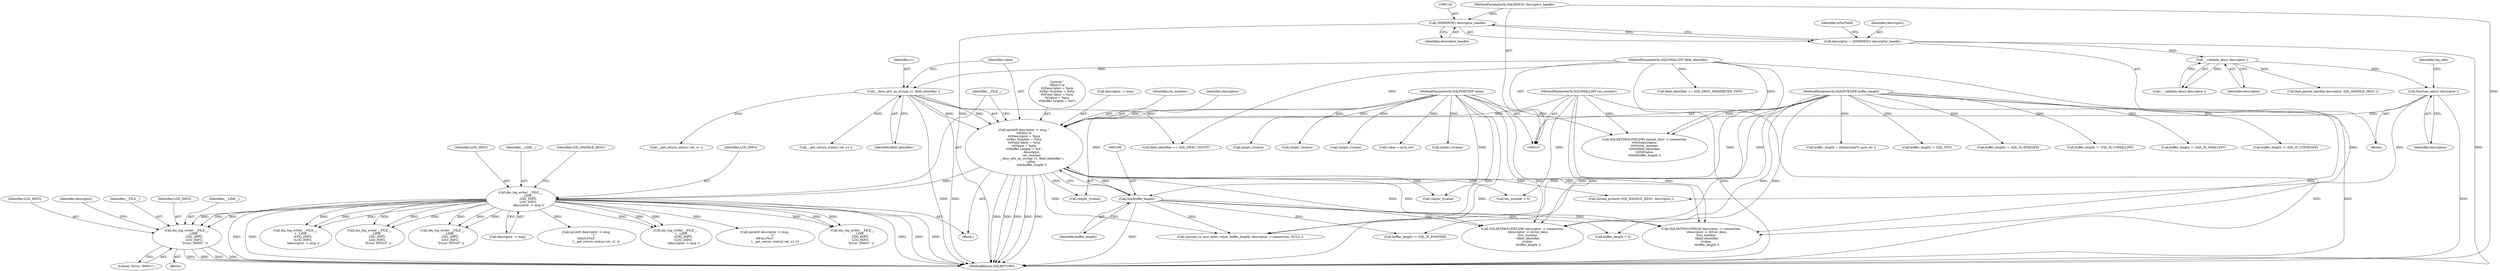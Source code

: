 digraph "0_unixODBC_45ef78e037f578b15fc58938a3a3251655e71d6f#diff-d52750c7ba4e594410438569d8e2963aL24_0@API" {
"1000532" [label="(Call,dm_log_write( __FILE__, \n                __LINE__, \n                LOG_INFO, \n                LOG_INFO, \n                \"Error: IM001\" ))"];
"1000198" [label="(Call,dm_log_write( __FILE__, \n                __LINE__, \n                LOG_INFO, \n                LOG_INFO, \n                descriptor -> msg ))"];
"1000184" [label="(Call,sprintf( descriptor -> msg, \"\n\t\tEntry:\\n\n\t\t\tDescriptor = %p\\n\n\t\t\tRec Number = %d\\n\n\t\t\tField Ident = %s\\n\n\t\t\tValue = %p\\n\n\t\t\tBuffer Length = %d\",\n                descriptor,\n                rec_number,\n                __desc_attr_as_string( s1, field_identifier ),\n                value, \n                (int)buffer_length ))"];
"1000177" [label="(Call,function_entry( descriptor ))"];
"1000128" [label="(Call,__validate_desc( descriptor ))"];
"1000115" [label="(Call,descriptor = (DMHDESC) descriptor_handle)"];
"1000117" [label="(Call,(DMHDESC) descriptor_handle)"];
"1000108" [label="(MethodParameterIn,SQLHDESC descriptor_handle)"];
"1000109" [label="(MethodParameterIn,SQLSMALLINT rec_number)"];
"1000191" [label="(Call,__desc_attr_as_string( s1, field_identifier ))"];
"1000110" [label="(MethodParameterIn,SQLSMALLINT field_identifier)"];
"1000111" [label="(MethodParameterIn,SQLPOINTER value)"];
"1000195" [label="(Call,(int)buffer_length)"];
"1000112" [label="(MethodParameterIn,SQLINTEGER buffer_length)"];
"1000393" [label="(Call,buffer_length != SQL_IS_SMALLINT)"];
"1000682" [label="(Call,dm_log_write( __FILE__, \n                \t__LINE__, \n                \tLOG_INFO, \n                \tLOG_INFO, \n                \tdescriptor -> msg ))"];
"1000218" [label="(Call,dm_log_write( __FILE__, \n                __LINE__, \n                LOG_INFO, \n                LOG_INFO, \n                \"Error: HY010\" ))"];
"1000177" [label="(Call,function_entry( descriptor ))"];
"1000129" [label="(Identifier,descriptor)"];
"1000110" [label="(MethodParameterIn,SQLSMALLINT field_identifier)"];
"1000276" [label="(Call,dm_log_write( __FILE__, \n                __LINE__, \n                LOG_INFO, \n                LOG_INFO, \n                \"Error: HY010\" ))"];
"1000117" [label="(Call,(DMHDESC) descriptor_handle)"];
"1000537" [label="(Literal,\"Error: IM001\")"];
"1000109" [label="(MethodParameterIn,SQLSMALLINT rec_number)"];
"1000466" [label="(Call,(intptr_t)value)"];
"1000116" [label="(Identifier,descriptor)"];
"1000181" [label="(Identifier,log_info)"];
"1000484" [label="(Call,(intptr_t)value)"];
"1000478" [label="(Call,(intptr_t)value)"];
"1000203" [label="(Call,descriptor -> msg)"];
"1000190" [label="(Identifier,rec_number)"];
"1000113" [label="(Block,)"];
"1000435" [label="(Call,(intptr_t)value)"];
"1000128" [label="(Call,__validate_desc( descriptor ))"];
"1000679" [label="(Call,__get_return_status( ret, s1 ))"];
"1000403" [label="(Call,buffer_length < 0)"];
"1000472" [label="(Call,(intptr_t)value)"];
"1000536" [label="(Identifier,LOG_INFO)"];
"1000700" [label="(MethodReturn,SQLRETURN)"];
"1000192" [label="(Identifier,s1)"];
"1000644" [label="(Call,value = ascii_str)"];
"1000674" [label="(Call,sprintf( descriptor -> msg, \n                \t\"\n\t\tExit:[%s]\",\n                    \t__get_return_status( ret, s1 )))"];
"1000189" [label="(Identifier,descriptor)"];
"1000112" [label="(MethodParameterIn,SQLINTEGER buffer_length)"];
"1000389" [label="(Call,buffer_length != SQL_IS_UINTEGER)"];
"1000647" [label="(Call,buffer_length = strlen((char*) ascii_str ))"];
"1000532" [label="(Call,dm_log_write( __FILE__, \n                __LINE__, \n                LOG_INFO, \n                LOG_INFO, \n                \"Error: IM001\" ))"];
"1000127" [label="(Call,!__validate_desc( descriptor ))"];
"1000583" [label="(Call,dm_log_write( __FILE__, \n                \t__LINE__, \n                \tLOG_INFO, \n                \tLOG_INFO, \n                \tdescriptor -> msg ))"];
"1000541" [label="(Identifier,descriptor)"];
"1000302" [label="(Call,rec_number < 0)"];
"1000533" [label="(Identifier,__FILE__)"];
"1000202" [label="(Identifier,LOG_INFO)"];
"1000119" [label="(Identifier,descriptor_handle)"];
"1000193" [label="(Identifier,field_identifier)"];
"1000489" [label="(Call,(intptr_t)value)"];
"1000183" [label="(Block,)"];
"1000188" [label="(Literal,\"\n\t\tEntry:\\n\n\t\t\tDescriptor = %p\\n\n\t\t\tRec Number = %d\\n\n\t\t\tField Ident = %s\\n\n\t\t\tValue = %p\\n\n\t\t\tBuffer Length = %d\")"];
"1000637" [label="(Call,unicode_to_ansi_alloc( value, buffer_length, descriptor -> connection, NULL ))"];
"1000535" [label="(Identifier,LOG_INFO)"];
"1000580" [label="(Call,__get_return_status( ret, s1 ))"];
"1000431" [label="(Call,field_identifier == SQL_DESC_COUNT)"];
"1000124" [label="(Identifier,isStrField)"];
"1000201" [label="(Identifier,LOG_INFO)"];
"1000406" [label="(Call,buffer_length != SQL_NTS)"];
"1000197" [label="(Identifier,buffer_length)"];
"1000534" [label="(Identifier,__LINE__)"];
"1000658" [label="(Call,SQLSETDESCFIELD( descriptor -> connection,\n            \tdescriptor -> driver_desc,\n            \trec_number, \n            \tfield_identifier,\n            \tvalue, \n            \tbuffer_length ))"];
"1000185" [label="(Call,descriptor -> msg)"];
"1000199" [label="(Identifier,__FILE__)"];
"1000559" [label="(Call,SQLSETDESCFIELDW( descriptor -> connection,\n            \tdescriptor -> driver_desc,\n            \trec_number, \n            \tfield_identifier,\n            \tvalue, \n            \tbuffer_length ))"];
"1000461" [label="(Call,field_identifier == SQL_DESC_PARAMETER_TYPE)"];
"1000166" [label="(Call,SQLSETDESCFIELDW( parent_desc -> connection,\n\t\t\t\t\t\t\tdescriptor,\n\t\t\t\t\t\t\trec_number,\n\t\t\t\t\t\t\tfield_identifier,\n\t\t\t\t\t\t\tvalue,\n\t\t\t\t\t\t\tbuffer_length ))"];
"1000191" [label="(Call,__desc_attr_as_string( s1, field_identifier ))"];
"1000200" [label="(Identifier,__LINE__)"];
"1000178" [label="(Identifier,descriptor)"];
"1000207" [label="(Identifier,SQL_HANDLE_DESC)"];
"1000111" [label="(MethodParameterIn,SQLPOINTER value)"];
"1000195" [label="(Call,(int)buffer_length)"];
"1000206" [label="(Call,thread_protect( SQL_HANDLE_DESC, descriptor ))"];
"1000385" [label="(Call,buffer_length != SQL_IS_INTEGER)"];
"1000108" [label="(MethodParameterIn,SQLHDESC descriptor_handle)"];
"1000141" [label="(Call,find_parent_handle( descriptor, SQL_HANDLE_DESC ))"];
"1000575" [label="(Call,sprintf( descriptor -> msg, \n                \t\"\n\t\tExit:[%s]\",\n                    \t__get_return_status( ret, s1 )))"];
"1000604" [label="(Call,dm_log_write( __FILE__, \n                __LINE__, \n                LOG_INFO, \n                LOG_INFO, \n                \"Error: IM001\" ))"];
"1000194" [label="(Identifier,value)"];
"1000381" [label="(Call,buffer_length != SQL_IS_POINTER)"];
"1000198" [label="(Call,dm_log_write( __FILE__, \n                __LINE__, \n                LOG_INFO, \n                LOG_INFO, \n                descriptor -> msg ))"];
"1000115" [label="(Call,descriptor = (DMHDESC) descriptor_handle)"];
"1000531" [label="(Block,)"];
"1000184" [label="(Call,sprintf( descriptor -> msg, \"\n\t\tEntry:\\n\n\t\t\tDescriptor = %p\\n\n\t\t\tRec Number = %d\\n\n\t\t\tField Ident = %s\\n\n\t\t\tValue = %p\\n\n\t\t\tBuffer Length = %d\",\n                descriptor,\n                rec_number,\n                __desc_attr_as_string( s1, field_identifier ),\n                value, \n                (int)buffer_length ))"];
"1000396" [label="(Call,buffer_length != SQL_IS_USMALLINT)"];
"1000532" -> "1000531"  [label="AST: "];
"1000532" -> "1000537"  [label="CFG: "];
"1000533" -> "1000532"  [label="AST: "];
"1000534" -> "1000532"  [label="AST: "];
"1000535" -> "1000532"  [label="AST: "];
"1000536" -> "1000532"  [label="AST: "];
"1000537" -> "1000532"  [label="AST: "];
"1000541" -> "1000532"  [label="CFG: "];
"1000532" -> "1000700"  [label="DDG: "];
"1000532" -> "1000700"  [label="DDG: "];
"1000532" -> "1000700"  [label="DDG: "];
"1000532" -> "1000700"  [label="DDG: "];
"1000198" -> "1000532"  [label="DDG: "];
"1000198" -> "1000532"  [label="DDG: "];
"1000198" -> "1000532"  [label="DDG: "];
"1000198" -> "1000183"  [label="AST: "];
"1000198" -> "1000203"  [label="CFG: "];
"1000199" -> "1000198"  [label="AST: "];
"1000200" -> "1000198"  [label="AST: "];
"1000201" -> "1000198"  [label="AST: "];
"1000202" -> "1000198"  [label="AST: "];
"1000203" -> "1000198"  [label="AST: "];
"1000207" -> "1000198"  [label="CFG: "];
"1000198" -> "1000700"  [label="DDG: "];
"1000198" -> "1000700"  [label="DDG: "];
"1000198" -> "1000700"  [label="DDG: "];
"1000198" -> "1000700"  [label="DDG: "];
"1000198" -> "1000700"  [label="DDG: "];
"1000184" -> "1000198"  [label="DDG: "];
"1000198" -> "1000218"  [label="DDG: "];
"1000198" -> "1000218"  [label="DDG: "];
"1000198" -> "1000218"  [label="DDG: "];
"1000198" -> "1000276"  [label="DDG: "];
"1000198" -> "1000276"  [label="DDG: "];
"1000198" -> "1000276"  [label="DDG: "];
"1000198" -> "1000575"  [label="DDG: "];
"1000198" -> "1000583"  [label="DDG: "];
"1000198" -> "1000583"  [label="DDG: "];
"1000198" -> "1000583"  [label="DDG: "];
"1000198" -> "1000604"  [label="DDG: "];
"1000198" -> "1000604"  [label="DDG: "];
"1000198" -> "1000604"  [label="DDG: "];
"1000198" -> "1000674"  [label="DDG: "];
"1000198" -> "1000682"  [label="DDG: "];
"1000198" -> "1000682"  [label="DDG: "];
"1000198" -> "1000682"  [label="DDG: "];
"1000184" -> "1000183"  [label="AST: "];
"1000184" -> "1000195"  [label="CFG: "];
"1000185" -> "1000184"  [label="AST: "];
"1000188" -> "1000184"  [label="AST: "];
"1000189" -> "1000184"  [label="AST: "];
"1000190" -> "1000184"  [label="AST: "];
"1000191" -> "1000184"  [label="AST: "];
"1000194" -> "1000184"  [label="AST: "];
"1000195" -> "1000184"  [label="AST: "];
"1000199" -> "1000184"  [label="CFG: "];
"1000184" -> "1000700"  [label="DDG: "];
"1000184" -> "1000700"  [label="DDG: "];
"1000184" -> "1000700"  [label="DDG: "];
"1000184" -> "1000700"  [label="DDG: "];
"1000184" -> "1000700"  [label="DDG: "];
"1000177" -> "1000184"  [label="DDG: "];
"1000109" -> "1000184"  [label="DDG: "];
"1000191" -> "1000184"  [label="DDG: "];
"1000191" -> "1000184"  [label="DDG: "];
"1000111" -> "1000184"  [label="DDG: "];
"1000195" -> "1000184"  [label="DDG: "];
"1000184" -> "1000206"  [label="DDG: "];
"1000184" -> "1000302"  [label="DDG: "];
"1000184" -> "1000435"  [label="DDG: "];
"1000184" -> "1000466"  [label="DDG: "];
"1000184" -> "1000559"  [label="DDG: "];
"1000184" -> "1000637"  [label="DDG: "];
"1000184" -> "1000658"  [label="DDG: "];
"1000177" -> "1000113"  [label="AST: "];
"1000177" -> "1000178"  [label="CFG: "];
"1000178" -> "1000177"  [label="AST: "];
"1000181" -> "1000177"  [label="CFG: "];
"1000177" -> "1000700"  [label="DDG: "];
"1000128" -> "1000177"  [label="DDG: "];
"1000177" -> "1000206"  [label="DDG: "];
"1000128" -> "1000127"  [label="AST: "];
"1000128" -> "1000129"  [label="CFG: "];
"1000129" -> "1000128"  [label="AST: "];
"1000127" -> "1000128"  [label="CFG: "];
"1000128" -> "1000127"  [label="DDG: "];
"1000115" -> "1000128"  [label="DDG: "];
"1000128" -> "1000141"  [label="DDG: "];
"1000115" -> "1000113"  [label="AST: "];
"1000115" -> "1000117"  [label="CFG: "];
"1000116" -> "1000115"  [label="AST: "];
"1000117" -> "1000115"  [label="AST: "];
"1000124" -> "1000115"  [label="CFG: "];
"1000115" -> "1000700"  [label="DDG: "];
"1000117" -> "1000115"  [label="DDG: "];
"1000117" -> "1000119"  [label="CFG: "];
"1000118" -> "1000117"  [label="AST: "];
"1000119" -> "1000117"  [label="AST: "];
"1000117" -> "1000700"  [label="DDG: "];
"1000108" -> "1000117"  [label="DDG: "];
"1000108" -> "1000107"  [label="AST: "];
"1000108" -> "1000700"  [label="DDG: "];
"1000109" -> "1000107"  [label="AST: "];
"1000109" -> "1000700"  [label="DDG: "];
"1000109" -> "1000166"  [label="DDG: "];
"1000109" -> "1000302"  [label="DDG: "];
"1000109" -> "1000559"  [label="DDG: "];
"1000109" -> "1000658"  [label="DDG: "];
"1000191" -> "1000193"  [label="CFG: "];
"1000192" -> "1000191"  [label="AST: "];
"1000193" -> "1000191"  [label="AST: "];
"1000194" -> "1000191"  [label="CFG: "];
"1000191" -> "1000700"  [label="DDG: "];
"1000191" -> "1000700"  [label="DDG: "];
"1000110" -> "1000191"  [label="DDG: "];
"1000191" -> "1000431"  [label="DDG: "];
"1000191" -> "1000580"  [label="DDG: "];
"1000191" -> "1000679"  [label="DDG: "];
"1000110" -> "1000107"  [label="AST: "];
"1000110" -> "1000700"  [label="DDG: "];
"1000110" -> "1000166"  [label="DDG: "];
"1000110" -> "1000431"  [label="DDG: "];
"1000110" -> "1000461"  [label="DDG: "];
"1000110" -> "1000559"  [label="DDG: "];
"1000110" -> "1000658"  [label="DDG: "];
"1000111" -> "1000107"  [label="AST: "];
"1000111" -> "1000700"  [label="DDG: "];
"1000111" -> "1000166"  [label="DDG: "];
"1000111" -> "1000435"  [label="DDG: "];
"1000111" -> "1000466"  [label="DDG: "];
"1000111" -> "1000472"  [label="DDG: "];
"1000111" -> "1000478"  [label="DDG: "];
"1000111" -> "1000484"  [label="DDG: "];
"1000111" -> "1000489"  [label="DDG: "];
"1000111" -> "1000559"  [label="DDG: "];
"1000111" -> "1000637"  [label="DDG: "];
"1000111" -> "1000644"  [label="DDG: "];
"1000111" -> "1000658"  [label="DDG: "];
"1000195" -> "1000197"  [label="CFG: "];
"1000196" -> "1000195"  [label="AST: "];
"1000197" -> "1000195"  [label="AST: "];
"1000195" -> "1000700"  [label="DDG: "];
"1000112" -> "1000195"  [label="DDG: "];
"1000195" -> "1000381"  [label="DDG: "];
"1000195" -> "1000403"  [label="DDG: "];
"1000195" -> "1000559"  [label="DDG: "];
"1000195" -> "1000637"  [label="DDG: "];
"1000195" -> "1000658"  [label="DDG: "];
"1000112" -> "1000107"  [label="AST: "];
"1000112" -> "1000700"  [label="DDG: "];
"1000112" -> "1000166"  [label="DDG: "];
"1000112" -> "1000381"  [label="DDG: "];
"1000112" -> "1000385"  [label="DDG: "];
"1000112" -> "1000389"  [label="DDG: "];
"1000112" -> "1000393"  [label="DDG: "];
"1000112" -> "1000396"  [label="DDG: "];
"1000112" -> "1000403"  [label="DDG: "];
"1000112" -> "1000406"  [label="DDG: "];
"1000112" -> "1000559"  [label="DDG: "];
"1000112" -> "1000637"  [label="DDG: "];
"1000112" -> "1000647"  [label="DDG: "];
"1000112" -> "1000658"  [label="DDG: "];
}
